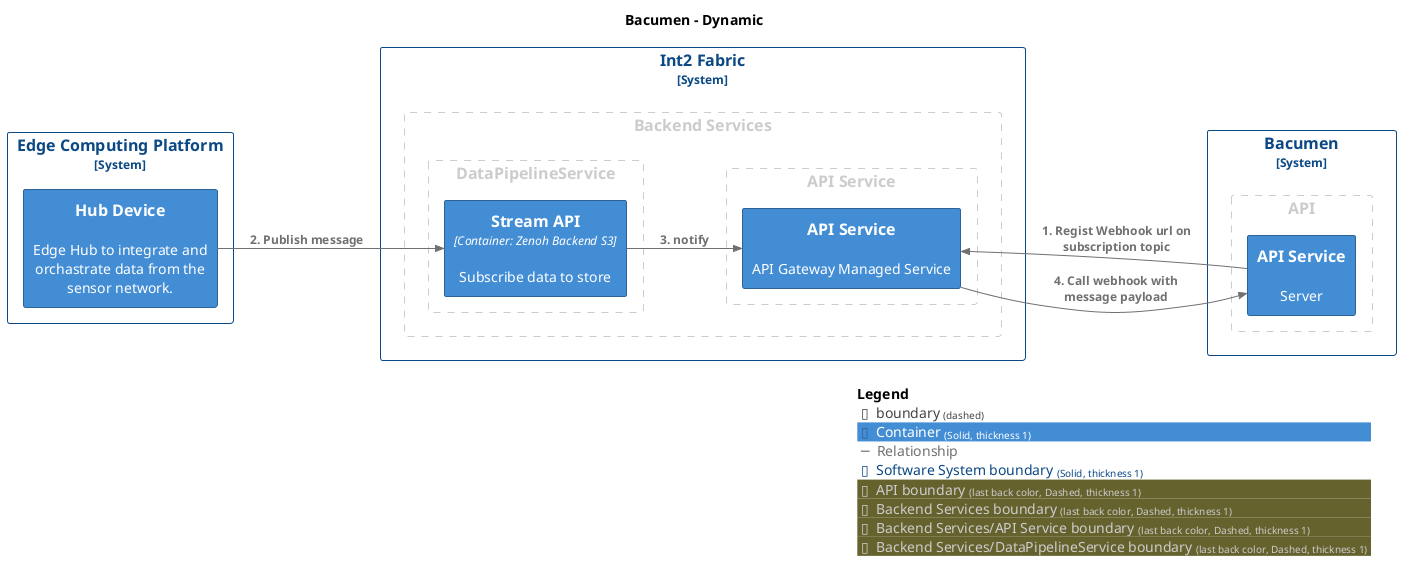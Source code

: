 @startuml
set separator none
title Bacumen - Dynamic

left to right direction

!include <C4/C4>
!include <C4/C4_Context>
!include <C4/C4_Container>

AddElementTag("Container", $bgColor="#438dd5", $borderColor="#2e6295", $fontColor="#ffffff", $sprite="", $shadowing="", $borderStyle="Solid", $borderThickness="1")

AddRelTag("Relationship", $textColor="#707070", $lineColor="#707070", $lineStyle = "")

AddBoundaryTag("Software System", $bgColor="#ffffff", $borderColor="#0b4884", $fontColor="#0b4884", $shadowing="", $borderStyle="Solid", $borderThickness="1")

System_Boundary("Bacumen_boundary", "Bacumen", $tags="Software System") {
  AddBoundaryTag("API", $borderColor="#cccccc", $fontColor="#cccccc", $borderStyle="Dashed", $borderThickness="1")
  Boundary(group_1, "API", $tags="API") {
    Container(Bacumen.APIService, "API Service", $techn="", $descr="Server", $tags="Container", $link="")
  }

}

System_Boundary("EdgeComputingPlatform_boundary", "Edge Computing Platform", $tags="Software System") {
  Container(EdgeComputingPlatform.HubDevice, "Hub Device", $techn="", $descr="Edge Hub to integrate and orchastrate data from the sensor network.", $tags="Container", $link="")
}

System_Boundary("Int2Fabric_boundary", "Int2 Fabric", $tags="Software System") {
  AddBoundaryTag("Backend Services", $borderColor="#cccccc", $fontColor="#cccccc", $borderStyle="Dashed", $borderThickness="1")
  Boundary(group_2, "Backend Services", $tags="Backend Services") {
      AddBoundaryTag("Backend Services/API Service", $borderColor="#cccccc", $fontColor="#cccccc", $borderStyle="Dashed", $borderThickness="1")
      Boundary(group_3, "API Service", $tags="Backend Services/API Service") {
        Container(Int2Fabric.APIService, "API Service", $techn="", $descr="API Gateway Managed Service", $tags="Container", $link="")
      }

      AddBoundaryTag("Backend Services/DataPipelineService", $borderColor="#cccccc", $fontColor="#cccccc", $borderStyle="Dashed", $borderThickness="1")
      Boundary(group_4, "DataPipelineService", $tags="Backend Services/DataPipelineService") {
        Container(Int2Fabric.StreamAPI, "Stream API", $techn="Container: Zenoh Backend S3", $descr="Subscribe data to store", $tags="Container", $link="")
      }

  }

}

Rel(Bacumen.APIService, Int2Fabric.APIService, "1. Regist Webhook url on subscription topic", $techn="", $tags="Relationship", $link="")
Rel(EdgeComputingPlatform.HubDevice, Int2Fabric.StreamAPI, "2. Publish message", $techn="", $tags="Relationship", $link="")
Rel(Int2Fabric.StreamAPI, Int2Fabric.APIService, "3. notify", $techn="", $tags="Relationship", $link="")
Rel(Int2Fabric.APIService, Bacumen.APIService, "4. Call webhook with message payload", $techn="", $tags="Relationship", $link="")

SHOW_LEGEND(true)
@enduml